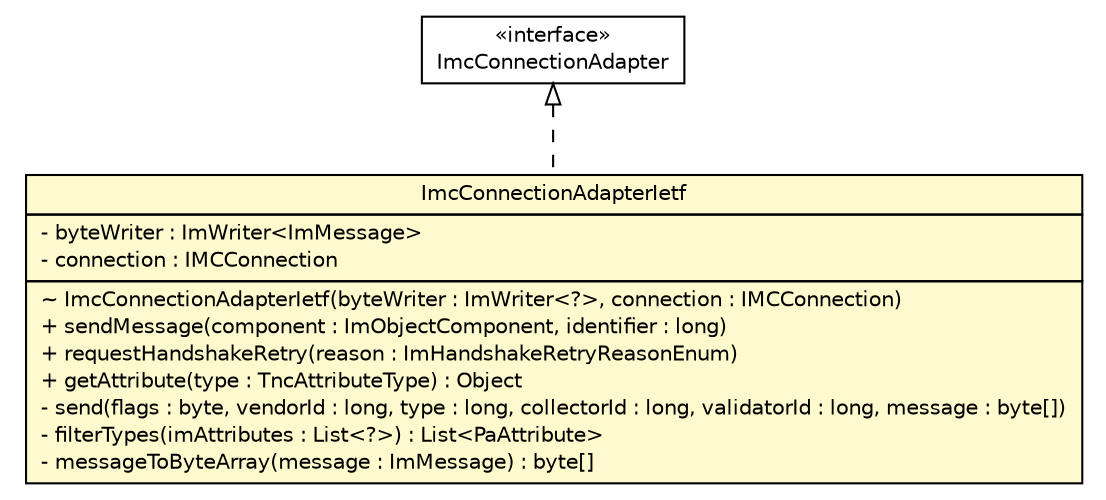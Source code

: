 #!/usr/local/bin/dot
#
# Class diagram 
# Generated by UMLGraph version R5_6 (http://www.umlgraph.org/)
#

digraph G {
	edge [fontname="Helvetica",fontsize=10,labelfontname="Helvetica",labelfontsize=10];
	node [fontname="Helvetica",fontsize=10,shape=plaintext];
	nodesep=0.25;
	ranksep=0.5;
	// de.hsbremen.tc.tnc.im.adapter.connection.ImcConnectionAdapter
	c4678 [label=<<table title="de.hsbremen.tc.tnc.im.adapter.connection.ImcConnectionAdapter" border="0" cellborder="1" cellspacing="0" cellpadding="2" port="p" href="./ImcConnectionAdapter.html">
		<tr><td><table border="0" cellspacing="0" cellpadding="1">
<tr><td align="center" balign="center"> &#171;interface&#187; </td></tr>
<tr><td align="center" balign="center"> ImcConnectionAdapter </td></tr>
		</table></td></tr>
		</table>>, URL="./ImcConnectionAdapter.html", fontname="Helvetica", fontcolor="black", fontsize=10.0];
	// de.hsbremen.tc.tnc.im.adapter.connection.ImcConnectionAdapterIetf
	c4684 [label=<<table title="de.hsbremen.tc.tnc.im.adapter.connection.ImcConnectionAdapterIetf" border="0" cellborder="1" cellspacing="0" cellpadding="2" port="p" bgcolor="lemonChiffon" href="./ImcConnectionAdapterIetf.html">
		<tr><td><table border="0" cellspacing="0" cellpadding="1">
<tr><td align="center" balign="center"> ImcConnectionAdapterIetf </td></tr>
		</table></td></tr>
		<tr><td><table border="0" cellspacing="0" cellpadding="1">
<tr><td align="left" balign="left"> - byteWriter : ImWriter&lt;ImMessage&gt; </td></tr>
<tr><td align="left" balign="left"> - connection : IMCConnection </td></tr>
		</table></td></tr>
		<tr><td><table border="0" cellspacing="0" cellpadding="1">
<tr><td align="left" balign="left"> ~ ImcConnectionAdapterIetf(byteWriter : ImWriter&lt;?&gt;, connection : IMCConnection) </td></tr>
<tr><td align="left" balign="left"> + sendMessage(component : ImObjectComponent, identifier : long) </td></tr>
<tr><td align="left" balign="left"> + requestHandshakeRetry(reason : ImHandshakeRetryReasonEnum) </td></tr>
<tr><td align="left" balign="left"> + getAttribute(type : TncAttributeType) : Object </td></tr>
<tr><td align="left" balign="left"> - send(flags : byte, vendorId : long, type : long, collectorId : long, validatorId : long, message : byte[]) </td></tr>
<tr><td align="left" balign="left"> - filterTypes(imAttributes : List&lt;?&gt;) : List&lt;PaAttribute&gt; </td></tr>
<tr><td align="left" balign="left"> - messageToByteArray(message : ImMessage) : byte[] </td></tr>
		</table></td></tr>
		</table>>, URL="./ImcConnectionAdapterIetf.html", fontname="Helvetica", fontcolor="black", fontsize=10.0];
	//de.hsbremen.tc.tnc.im.adapter.connection.ImcConnectionAdapterIetf implements de.hsbremen.tc.tnc.im.adapter.connection.ImcConnectionAdapter
	c4678:p -> c4684:p [dir=back,arrowtail=empty,style=dashed];
}


